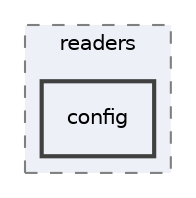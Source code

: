 digraph "/Users/jlu/zeek/src/input/readers/config"
{
 // LATEX_PDF_SIZE
  edge [fontname="Helvetica",fontsize="10",labelfontname="Helvetica",labelfontsize="10"];
  node [fontname="Helvetica",fontsize="10",shape=record];
  compound=true
  subgraph clusterdir_849859acfd53e90820e37d4cf44993a7 {
    graph [ bgcolor="#edf0f7", pencolor="grey50", style="filled,dashed,", label="readers", fontname="Helvetica", fontsize="10", URL="dir_849859acfd53e90820e37d4cf44993a7.html"]
  dir_331b79c8b13df028e721b44666edd99c [shape=box, label="config", style="filled,bold,", fillcolor="#edf0f7", color="grey25", URL="dir_331b79c8b13df028e721b44666edd99c.html"];
  }
}
